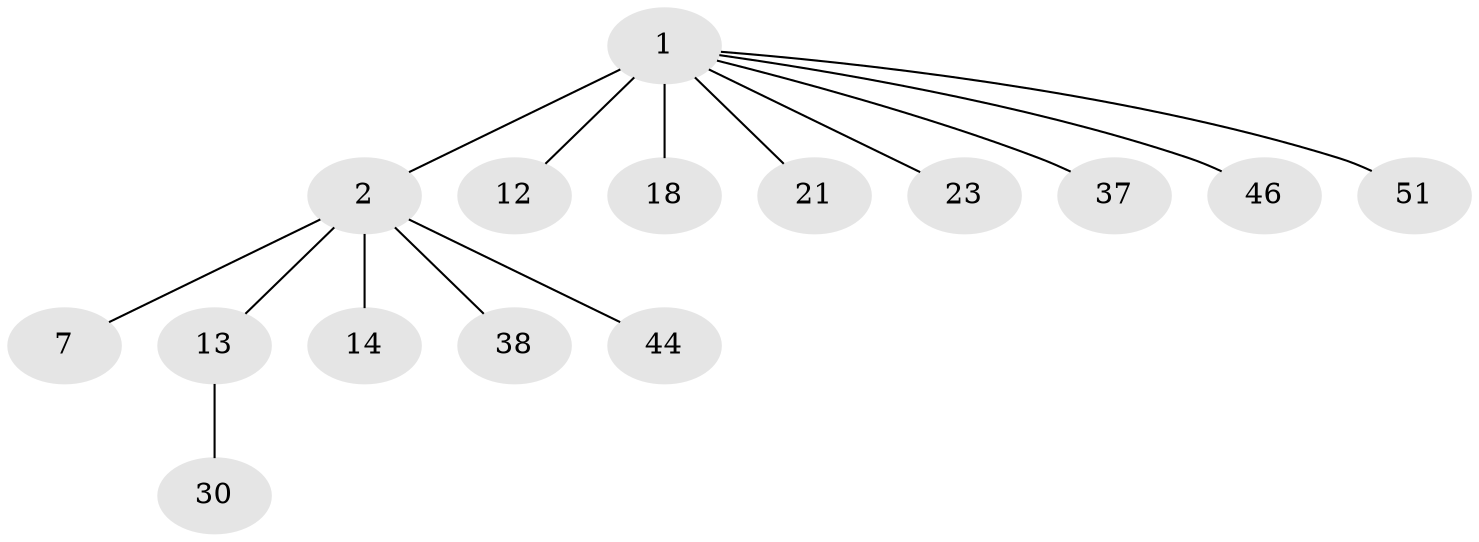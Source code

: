 // original degree distribution, {4: 0.07547169811320754, 8: 0.03773584905660377, 10: 0.018867924528301886, 1: 0.5849056603773585, 5: 0.03773584905660377, 6: 0.018867924528301886, 9: 0.018867924528301886, 2: 0.16981132075471697, 3: 0.03773584905660377}
// Generated by graph-tools (version 1.1) at 2025/19/03/04/25 18:19:35]
// undirected, 15 vertices, 14 edges
graph export_dot {
graph [start="1"]
  node [color=gray90,style=filled];
  1 [super="+3+10"];
  2 [super="+52+50+6+8+42"];
  7 [super="+27+32+11+26"];
  12;
  13 [super="+17+35"];
  14;
  18 [super="+36+24+40"];
  21 [super="+25"];
  23;
  30 [super="+45"];
  37;
  38 [super="+43"];
  44;
  46;
  51;
  1 -- 2 [weight=5];
  1 -- 12;
  1 -- 46;
  1 -- 18 [weight=2];
  1 -- 51;
  1 -- 21;
  1 -- 23;
  1 -- 37;
  2 -- 14 [weight=2];
  2 -- 38;
  2 -- 44;
  2 -- 13;
  2 -- 7;
  13 -- 30;
}
